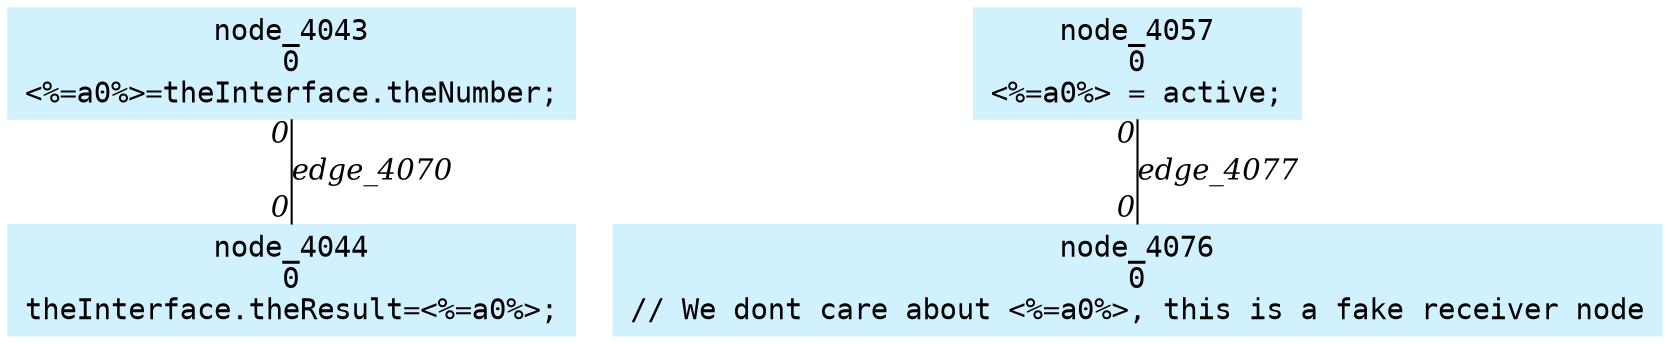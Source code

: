 digraph g{node_4043 [shape=box, style=filled, color="#d1f1ff", fontname="Courier", label="node_4043
0
<%=a0%>=theInterface.theNumber;
" ]
node_4044 [shape=box, style=filled, color="#d1f1ff", fontname="Courier", label="node_4044
0
theInterface.theResult=<%=a0%>;
" ]
node_4057 [shape=box, style=filled, color="#d1f1ff", fontname="Courier", label="node_4057
0
<%=a0%> = active;
" ]
node_4076 [shape=box, style=filled, color="#d1f1ff", fontname="Courier", label="node_4076
0
// We dont care about <%=a0%>, this is a fake receiver node
" ]
node_4043 -> node_4044 [dir=none, arrowHead=none, fontname="Times-Italic", label="edge_4070",  headlabel="0", taillabel="0" ]
node_4057 -> node_4076 [dir=none, arrowHead=none, fontname="Times-Italic", label="edge_4077",  headlabel="0", taillabel="0" ]
}